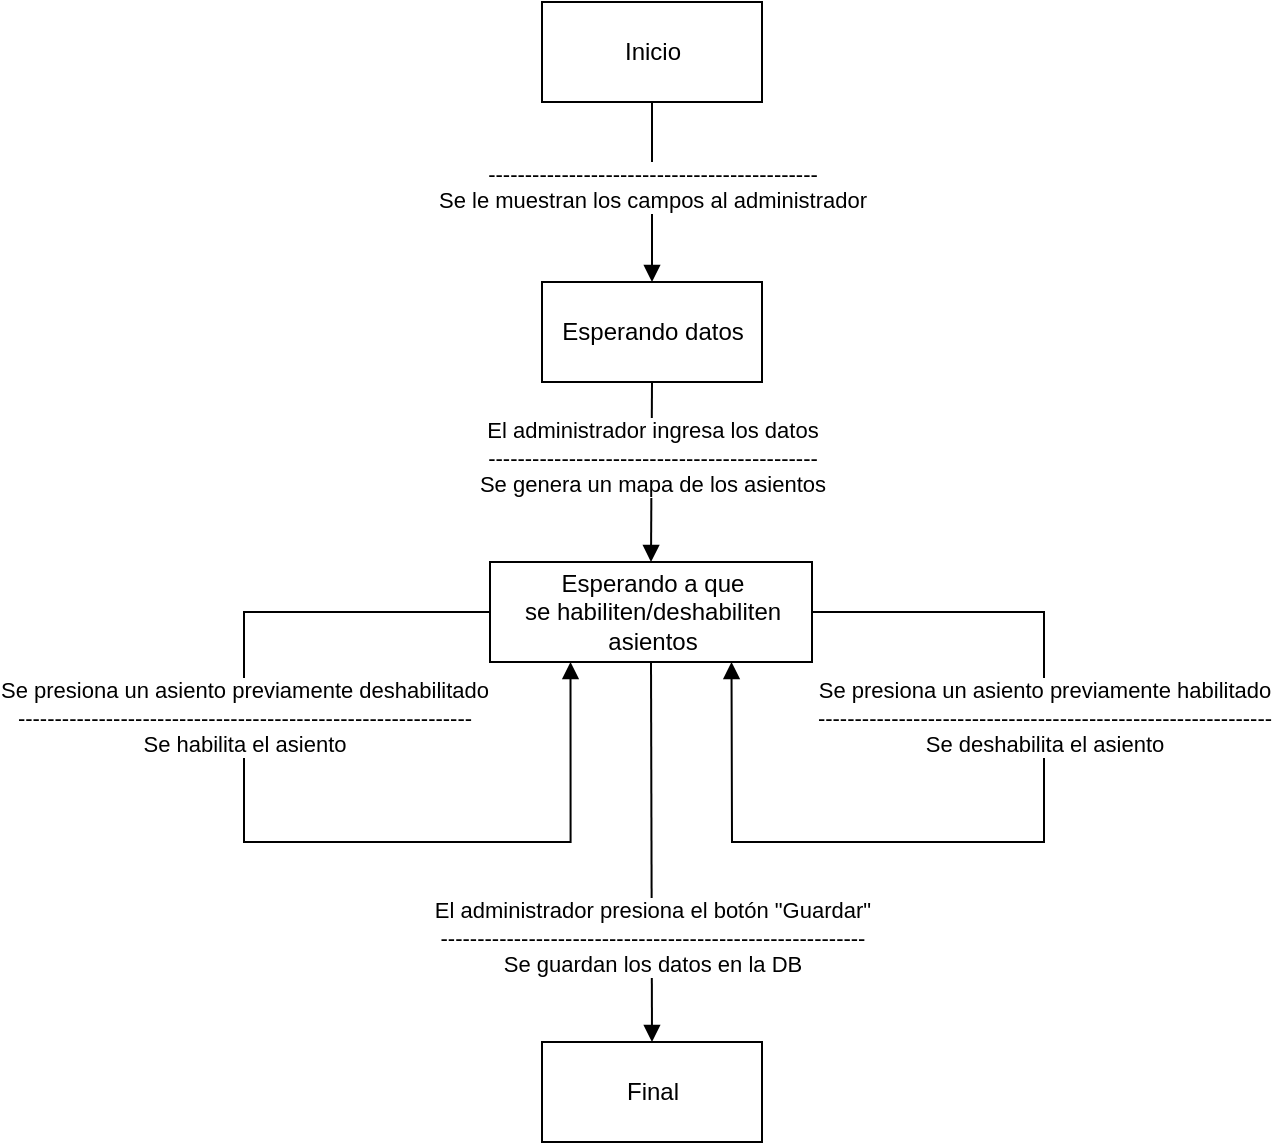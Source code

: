 <mxfile version="16.6.2" type="device"><diagram id="k0KKErqspTGabuGZJ87T" name="Page-1"><mxGraphModel dx="1572" dy="717" grid="1" gridSize="10" guides="1" tooltips="1" connect="1" arrows="1" fold="1" page="1" pageScale="1" pageWidth="827" pageHeight="1169" math="0" shadow="0"><root><mxCell id="0"/><mxCell id="1" parent="0"/><mxCell id="1sK3-ChyOQrqnGgg8b71-2" value="---------------------------------------------&lt;br&gt;Se le muestran los campos al administrador" style="html=1;verticalAlign=bottom;endArrow=block;rounded=0;entryX=0.5;entryY=0;entryDx=0;entryDy=0;" edge="1" parent="1" target="1sK3-ChyOQrqnGgg8b71-20"><mxGeometry x="0.273" width="80" relative="1" as="geometry"><mxPoint x="414" y="120" as="sourcePoint"/><mxPoint x="413.5" y="220.0" as="targetPoint"/><mxPoint as="offset"/></mxGeometry></mxCell><mxCell id="1sK3-ChyOQrqnGgg8b71-6" value="Inicio" style="html=1;" vertex="1" parent="1"><mxGeometry x="359" y="70" width="110" height="50" as="geometry"/></mxCell><mxCell id="1sK3-ChyOQrqnGgg8b71-20" value="Esperando datos" style="html=1;" vertex="1" parent="1"><mxGeometry x="359" y="210" width="110" height="50" as="geometry"/></mxCell><mxCell id="1sK3-ChyOQrqnGgg8b71-21" value="El administrador ingresa los datos&lt;br&gt;---------------------------------------------&lt;br&gt;Se genera un mapa de los asientos" style="html=1;verticalAlign=bottom;endArrow=block;rounded=0;exitX=0.5;exitY=1;exitDx=0;exitDy=0;entryX=0.5;entryY=0;entryDx=0;entryDy=0;" edge="1" parent="1" source="1sK3-ChyOQrqnGgg8b71-20" target="1sK3-ChyOQrqnGgg8b71-22"><mxGeometry x="0.333" width="80" relative="1" as="geometry"><mxPoint x="350" y="380" as="sourcePoint"/><mxPoint x="414" y="280" as="targetPoint"/><mxPoint as="offset"/></mxGeometry></mxCell><mxCell id="1sK3-ChyOQrqnGgg8b71-22" value="Esperando a que&lt;br&gt;se habiliten/deshabiliten&lt;br&gt;asientos" style="html=1;" vertex="1" parent="1"><mxGeometry x="333" y="350" width="161" height="50" as="geometry"/></mxCell><mxCell id="1sK3-ChyOQrqnGgg8b71-24" value="Se presiona un asiento previamente deshabilitado&lt;br&gt;--------------------------------------------------------------&lt;br&gt;Se habilita el asiento" style="html=1;verticalAlign=bottom;endArrow=block;rounded=0;exitX=0;exitY=0.5;exitDx=0;exitDy=0;entryX=0.25;entryY=1;entryDx=0;entryDy=0;edgeStyle=orthogonalEdgeStyle;" edge="1" parent="1" source="1sK3-ChyOQrqnGgg8b71-22" target="1sK3-ChyOQrqnGgg8b71-22"><mxGeometry x="-0.194" width="80" relative="1" as="geometry"><mxPoint x="160" y="230" as="sourcePoint"/><mxPoint x="240" y="230" as="targetPoint"/><Array as="points"><mxPoint x="210" y="375"/><mxPoint x="210" y="490"/><mxPoint x="373" y="490"/></Array><mxPoint as="offset"/></mxGeometry></mxCell><mxCell id="1sK3-ChyOQrqnGgg8b71-25" value="Se presiona un asiento previamente habilitado&lt;br&gt;--------------------------------------------------------------&lt;br&gt;Se deshabilita el asiento" style="html=1;verticalAlign=bottom;endArrow=block;rounded=0;exitX=1;exitY=0.5;exitDx=0;exitDy=0;entryX=0.75;entryY=1;entryDx=0;entryDy=0;" edge="1" parent="1" source="1sK3-ChyOQrqnGgg8b71-22" target="1sK3-ChyOQrqnGgg8b71-22"><mxGeometry x="-0.199" width="80" relative="1" as="geometry"><mxPoint x="730" y="440" as="sourcePoint"/><mxPoint x="480" y="490" as="targetPoint"/><Array as="points"><mxPoint x="610" y="375"/><mxPoint x="610" y="490"/><mxPoint x="454" y="490"/></Array><mxPoint as="offset"/></mxGeometry></mxCell><mxCell id="1sK3-ChyOQrqnGgg8b71-26" value="Final" style="html=1;" vertex="1" parent="1"><mxGeometry x="359" y="590" width="110" height="50" as="geometry"/></mxCell><mxCell id="1sK3-ChyOQrqnGgg8b71-27" value="El administrador presiona el botón &quot;Guardar&quot;&lt;br&gt;----------------------------------------------------------&lt;br&gt;Se guardan los datos en la DB" style="html=1;verticalAlign=bottom;endArrow=block;rounded=0;exitX=0.5;exitY=1;exitDx=0;exitDy=0;entryX=0.5;entryY=0;entryDx=0;entryDy=0;" edge="1" parent="1" source="1sK3-ChyOQrqnGgg8b71-22" target="1sK3-ChyOQrqnGgg8b71-26"><mxGeometry x="0.684" width="80" relative="1" as="geometry"><mxPoint x="220" y="590" as="sourcePoint"/><mxPoint x="300" y="590" as="targetPoint"/><mxPoint as="offset"/></mxGeometry></mxCell></root></mxGraphModel></diagram></mxfile>